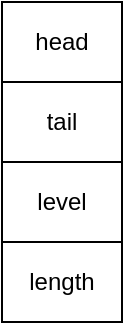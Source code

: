 <mxfile version="14.6.13" type="device"><diagram id="epRMAeKt5Xed-4sxa3yN" name="第 1 页"><mxGraphModel dx="1106" dy="666" grid="1" gridSize="10" guides="1" tooltips="1" connect="1" arrows="1" fold="1" page="1" pageScale="1" pageWidth="827" pageHeight="1169" math="0" shadow="0"><root><mxCell id="0"/><mxCell id="1" parent="0"/><mxCell id="_vGJpNTChtoEhDNKVEJO-1" value="" style="shape=table;html=1;whiteSpace=wrap;startSize=0;container=1;collapsible=0;childLayout=tableLayout;" vertex="1" parent="1"><mxGeometry x="380" y="260" width="60" height="160" as="geometry"/></mxCell><mxCell id="_vGJpNTChtoEhDNKVEJO-2" value="" style="shape=partialRectangle;html=1;whiteSpace=wrap;collapsible=0;dropTarget=0;pointerEvents=0;fillColor=none;top=0;left=0;bottom=0;right=0;points=[[0,0.5],[1,0.5]];portConstraint=eastwest;" vertex="1" parent="_vGJpNTChtoEhDNKVEJO-1"><mxGeometry width="60" height="40" as="geometry"/></mxCell><mxCell id="_vGJpNTChtoEhDNKVEJO-3" value="head" style="shape=partialRectangle;html=1;whiteSpace=wrap;connectable=0;overflow=hidden;fillColor=none;top=0;left=0;bottom=0;right=0;" vertex="1" parent="_vGJpNTChtoEhDNKVEJO-2"><mxGeometry width="60" height="40" as="geometry"/></mxCell><mxCell id="_vGJpNTChtoEhDNKVEJO-4" value="" style="shape=partialRectangle;html=1;whiteSpace=wrap;collapsible=0;dropTarget=0;pointerEvents=0;fillColor=none;top=0;left=0;bottom=0;right=0;points=[[0,0.5],[1,0.5]];portConstraint=eastwest;" vertex="1" parent="_vGJpNTChtoEhDNKVEJO-1"><mxGeometry y="40" width="60" height="40" as="geometry"/></mxCell><mxCell id="_vGJpNTChtoEhDNKVEJO-5" value="tail" style="shape=partialRectangle;html=1;whiteSpace=wrap;connectable=0;overflow=hidden;fillColor=none;top=0;left=0;bottom=0;right=0;" vertex="1" parent="_vGJpNTChtoEhDNKVEJO-4"><mxGeometry width="60" height="40" as="geometry"/></mxCell><mxCell id="_vGJpNTChtoEhDNKVEJO-6" value="" style="shape=partialRectangle;html=1;whiteSpace=wrap;collapsible=0;dropTarget=0;pointerEvents=0;fillColor=none;top=0;left=0;bottom=0;right=0;points=[[0,0.5],[1,0.5]];portConstraint=eastwest;" vertex="1" parent="_vGJpNTChtoEhDNKVEJO-1"><mxGeometry y="80" width="60" height="40" as="geometry"/></mxCell><mxCell id="_vGJpNTChtoEhDNKVEJO-7" value="level" style="shape=partialRectangle;html=1;whiteSpace=wrap;connectable=0;overflow=hidden;fillColor=none;top=0;left=0;bottom=0;right=0;" vertex="1" parent="_vGJpNTChtoEhDNKVEJO-6"><mxGeometry width="60" height="40" as="geometry"/></mxCell><mxCell id="_vGJpNTChtoEhDNKVEJO-8" value="" style="shape=partialRectangle;html=1;whiteSpace=wrap;collapsible=0;dropTarget=0;pointerEvents=0;fillColor=none;top=0;left=0;bottom=0;right=0;points=[[0,0.5],[1,0.5]];portConstraint=eastwest;" vertex="1" parent="_vGJpNTChtoEhDNKVEJO-1"><mxGeometry y="120" width="60" height="40" as="geometry"/></mxCell><mxCell id="_vGJpNTChtoEhDNKVEJO-9" value="length" style="shape=partialRectangle;html=1;whiteSpace=wrap;connectable=0;overflow=hidden;fillColor=none;top=0;left=0;bottom=0;right=0;" vertex="1" parent="_vGJpNTChtoEhDNKVEJO-8"><mxGeometry width="60" height="40" as="geometry"/></mxCell></root></mxGraphModel></diagram></mxfile>